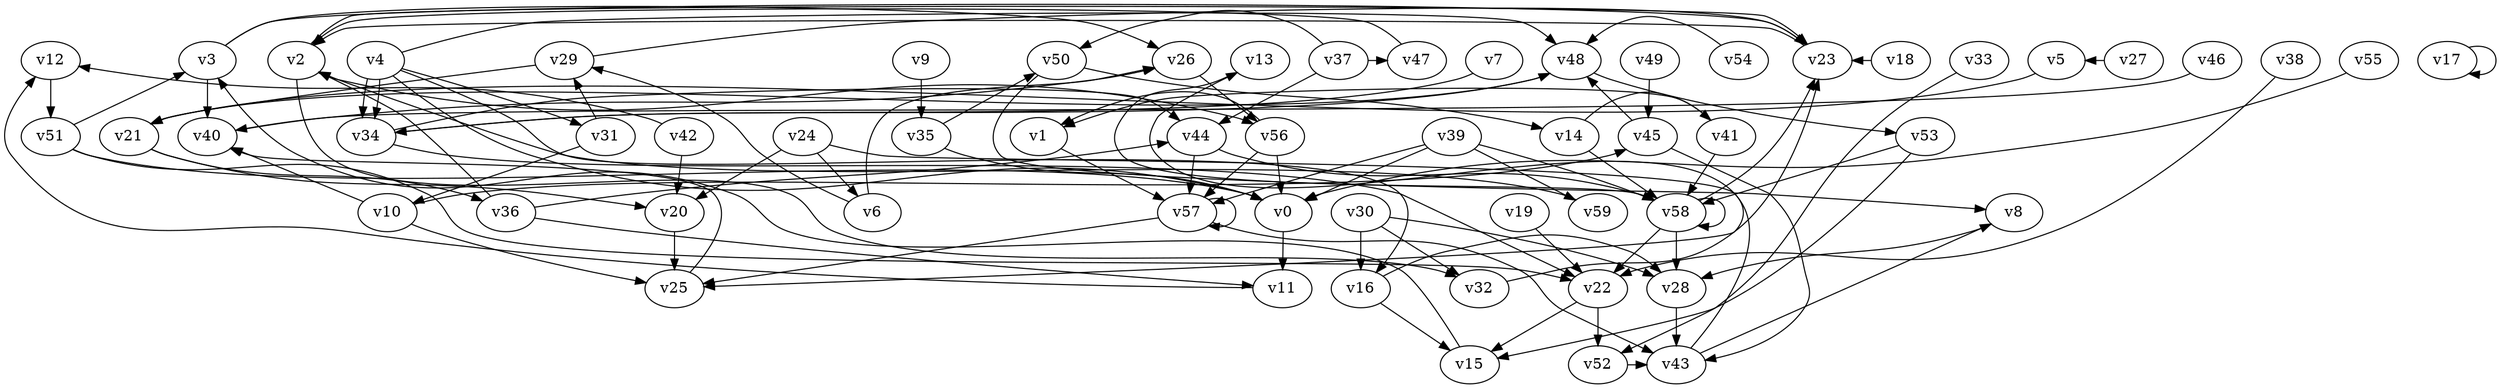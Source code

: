 // Benchmark game 76 - 60 vertices
digraph G {
    v0 [name="v0", player=0];
    v1 [name="v1", player=1];
    v2 [name="v2", player=0];
    v3 [name="v3", player=0];
    v4 [name="v4", player=0];
    v5 [name="v5", player=1];
    v6 [name="v6", player=0];
    v7 [name="v7", player=0];
    v8 [name="v8", player=1];
    v9 [name="v9", player=0];
    v10 [name="v10", player=0];
    v11 [name="v11", player=1];
    v12 [name="v12", player=0];
    v13 [name="v13", player=1];
    v14 [name="v14", player=0];
    v15 [name="v15", player=0];
    v16 [name="v16", player=1];
    v17 [name="v17", player=0];
    v18 [name="v18", player=1];
    v19 [name="v19", player=0];
    v20 [name="v20", player=0];
    v21 [name="v21", player=0];
    v22 [name="v22", player=0, target=1];
    v23 [name="v23", player=0];
    v24 [name="v24", player=1];
    v25 [name="v25", player=0, target=1];
    v26 [name="v26", player=1];
    v27 [name="v27", player=1];
    v28 [name="v28", player=0];
    v29 [name="v29", player=0];
    v30 [name="v30", player=1];
    v31 [name="v31", player=1];
    v32 [name="v32", player=0];
    v33 [name="v33", player=1];
    v34 [name="v34", player=1];
    v35 [name="v35", player=1, target=1];
    v36 [name="v36", player=0];
    v37 [name="v37", player=0];
    v38 [name="v38", player=1];
    v39 [name="v39", player=1, target=1];
    v40 [name="v40", player=0];
    v41 [name="v41", player=1];
    v42 [name="v42", player=1, target=1];
    v43 [name="v43", player=0];
    v44 [name="v44", player=1];
    v45 [name="v45", player=1];
    v46 [name="v46", player=1];
    v47 [name="v47", player=0];
    v48 [name="v48", player=1];
    v49 [name="v49", player=0, target=1];
    v50 [name="v50", player=0];
    v51 [name="v51", player=1];
    v52 [name="v52", player=0];
    v53 [name="v53", player=1];
    v54 [name="v54", player=0];
    v55 [name="v55", player=0];
    v56 [name="v56", player=0];
    v57 [name="v57", player=0];
    v58 [name="v58", player=1];
    v59 [name="v59", player=1];

    v0 -> v11;
    v1 -> v57;
    v2 -> v56 [constraint="time >= 12"];
    v3 -> v23 [constraint="time == 16"];
    v4 -> v48 [constraint="time <= 12"];
    v5 -> v21 [constraint="time <= 9"];
    v6 -> v26 [constraint="time % 5 == 2"];
    v7 -> v34 [constraint="time == 13"];
    v8 -> v28;
    v9 -> v35;
    v10 -> v45 [constraint="(time >= 9) && (time <= 23)"];
    v11 -> v12 [constraint="time % 3 == 1"];
    v12 -> v51;
    v13 -> v58 [constraint="(time >= 5) && (time <= 21)"];
    v14 -> v58;
    v15 -> v3 [constraint="time == 1"];
    v16 -> v28 [constraint="time >= 15"];
    v17 -> v17 [constraint="time >= 7"];
    v18 -> v23 [constraint="time == 10"];
    v19 -> v22;
    v20 -> v25;
    v21 -> v36;
    v22 -> v52;
    v23 -> v2 [constraint="time % 4 == 2"];
    v24 -> v6;
    v25 -> v40 [constraint="time % 2 == 0"];
    v26 -> v56;
    v27 -> v5 [constraint="(time % 4 == 1) || (time % 3 == 2)"];
    v28 -> v43;
    v29 -> v21 [constraint="time >= 12"];
    v30 -> v28 [constraint="time % 2 == 0"];
    v31 -> v10 [constraint="time % 5 == 4"];
    v32 -> v23 [constraint="time <= 15"];
    v33 -> v52 [constraint="time <= 13"];
    v34 -> v44 [constraint="time <= 10"];
    v35 -> v0 [constraint="time <= 9"];
    v36 -> v11 [constraint="time == 10"];
    v37 -> v50 [constraint="time >= 10"];
    v38 -> v22 [constraint="time <= 6"];
    v39 -> v0;
    v40 -> v26 [constraint="time >= 12"];
    v41 -> v58;
    v42 -> v20;
    v43 -> v13 [constraint="time <= 10"];
    v44 -> v58 [constraint="time <= 25"];
    v45 -> v43 [constraint="time % 4 == 3"];
    v46 -> v40 [constraint="time <= 15"];
    v47 -> v2 [constraint="time == 1"];
    v48 -> v53 [constraint="time == 14"];
    v49 -> v45;
    v50 -> v8 [constraint="time == 17"];
    v51 -> v3 [constraint="time <= 23"];
    v52 -> v43 [constraint="time == 0"];
    v53 -> v58;
    v54 -> v48 [constraint="time >= 1"];
    v55 -> v0 [constraint="(time % 4 == 0) || (time % 4 == 2)"];
    v56 -> v0;
    v57 -> v57 [constraint="time % 2 == 1"];
    v58 -> v22;
    v59 -> v2 [constraint="time <= 18"];
    v2 -> v32 [constraint="time % 4 == 0"];
    v4 -> v34;
    v39 -> v58;
    v14 -> v41 [constraint="time == 19"];
    v39 -> v57;
    v34 -> v22 [constraint="time == 7"];
    v58 -> v23 [constraint="time % 4 == 1"];
    v2 -> v23 [constraint="time == 1"];
    v3 -> v26 [constraint="(time >= 10) && (time <= 15)"];
    v41 -> v1 [constraint="time == 13"];
    v58 -> v58 [constraint="time >= 1"];
    v4 -> v34 [constraint="time == 14"];
    v30 -> v16;
    v44 -> v57;
    v30 -> v32;
    v43 -> v8 [constraint="time >= 4"];
    v42 -> v12 [constraint="time % 4 == 2"];
    v37 -> v44 [constraint="(time % 2 == 0) || (time % 3 == 1)"];
    v31 -> v29 [constraint="time == 5"];
    v21 -> v20;
    v10 -> v40 [constraint="time == 0"];
    v4 -> v31;
    v24 -> v20;
    v57 -> v25;
    v6 -> v29 [constraint="time % 3 == 2"];
    v3 -> v40;
    v36 -> v44 [constraint="time >= 4"];
    v50 -> v14 [constraint="time == 3"];
    v4 -> v0 [constraint="time >= 1"];
    v36 -> v2 [constraint="time % 5 == 0"];
    v22 -> v15;
    v48 -> v34 [constraint="time % 5 == 4"];
    v16 -> v15;
    v56 -> v57;
    v24 -> v25 [constraint="time == 4"];
    v39 -> v59;
    v57 -> v43 [constraint="time == 14"];
    v21 -> v48 [constraint="time <= 23"];
    v35 -> v50 [constraint="(time % 4 == 0) || (time % 3 == 0)"];
    v37 -> v47 [constraint="time % 5 == 2"];
    v10 -> v25;
    v53 -> v15 [constraint="time == 5"];
    v51 -> v0 [constraint="time <= 9"];
    v29 -> v23 [constraint="time == 5"];
    v4 -> v16 [constraint="time == 14"];
    v56 -> v1 [constraint="time % 3 == 0"];
    v58 -> v28;
    v51 -> v22 [constraint="time >= 4"];
    v45 -> v48 [constraint="time % 3 == 0"];
}
